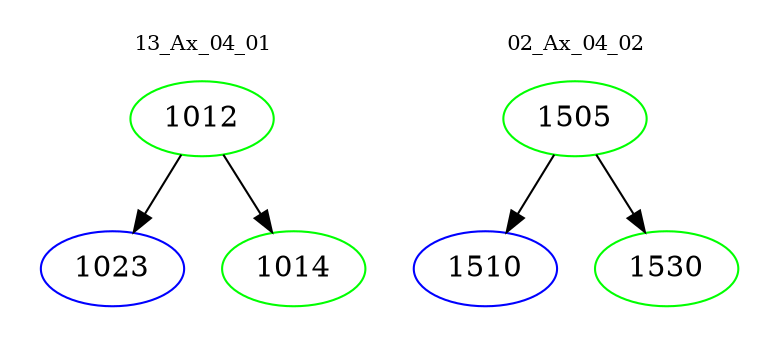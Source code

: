 digraph{
subgraph cluster_0 {
color = white
label = "13_Ax_04_01";
fontsize=10;
T0_1012 [label="1012", color="green"]
T0_1012 -> T0_1023 [color="black"]
T0_1023 [label="1023", color="blue"]
T0_1012 -> T0_1014 [color="black"]
T0_1014 [label="1014", color="green"]
}
subgraph cluster_1 {
color = white
label = "02_Ax_04_02";
fontsize=10;
T1_1505 [label="1505", color="green"]
T1_1505 -> T1_1510 [color="black"]
T1_1510 [label="1510", color="blue"]
T1_1505 -> T1_1530 [color="black"]
T1_1530 [label="1530", color="green"]
}
}
